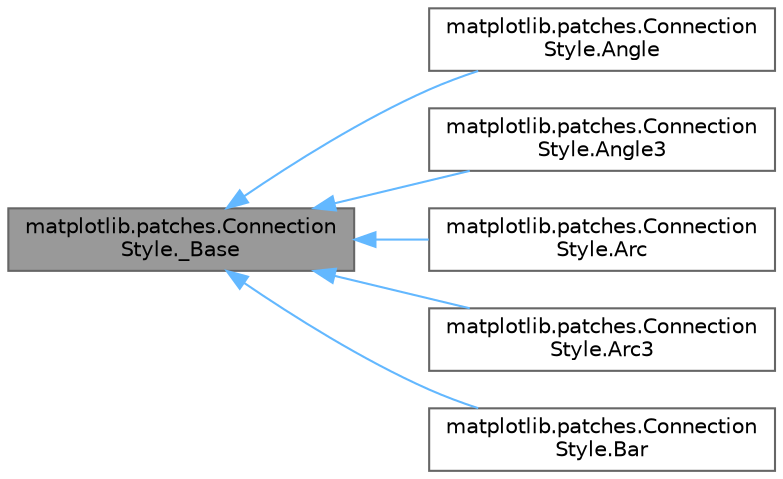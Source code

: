 digraph "matplotlib.patches.ConnectionStyle._Base"
{
 // LATEX_PDF_SIZE
  bgcolor="transparent";
  edge [fontname=Helvetica,fontsize=10,labelfontname=Helvetica,labelfontsize=10];
  node [fontname=Helvetica,fontsize=10,shape=box,height=0.2,width=0.4];
  rankdir="LR";
  Node1 [id="Node000001",label="matplotlib.patches.Connection\lStyle._Base",height=0.2,width=0.4,color="gray40", fillcolor="grey60", style="filled", fontcolor="black",tooltip=" "];
  Node1 -> Node2 [id="edge1_Node000001_Node000002",dir="back",color="steelblue1",style="solid",tooltip=" "];
  Node2 [id="Node000002",label="matplotlib.patches.Connection\lStyle.Angle",height=0.2,width=0.4,color="gray40", fillcolor="white", style="filled",URL="$d3/d7a/classmatplotlib_1_1patches_1_1ConnectionStyle_1_1Angle.html",tooltip=" "];
  Node1 -> Node3 [id="edge2_Node000001_Node000003",dir="back",color="steelblue1",style="solid",tooltip=" "];
  Node3 [id="Node000003",label="matplotlib.patches.Connection\lStyle.Angle3",height=0.2,width=0.4,color="gray40", fillcolor="white", style="filled",URL="$d2/dc6/classmatplotlib_1_1patches_1_1ConnectionStyle_1_1Angle3.html",tooltip=" "];
  Node1 -> Node4 [id="edge3_Node000001_Node000004",dir="back",color="steelblue1",style="solid",tooltip=" "];
  Node4 [id="Node000004",label="matplotlib.patches.Connection\lStyle.Arc",height=0.2,width=0.4,color="gray40", fillcolor="white", style="filled",URL="$d4/d97/classmatplotlib_1_1patches_1_1ConnectionStyle_1_1Arc.html",tooltip=" "];
  Node1 -> Node5 [id="edge4_Node000001_Node000005",dir="back",color="steelblue1",style="solid",tooltip=" "];
  Node5 [id="Node000005",label="matplotlib.patches.Connection\lStyle.Arc3",height=0.2,width=0.4,color="gray40", fillcolor="white", style="filled",URL="$d0/dca/classmatplotlib_1_1patches_1_1ConnectionStyle_1_1Arc3.html",tooltip=" "];
  Node1 -> Node6 [id="edge5_Node000001_Node000006",dir="back",color="steelblue1",style="solid",tooltip=" "];
  Node6 [id="Node000006",label="matplotlib.patches.Connection\lStyle.Bar",height=0.2,width=0.4,color="gray40", fillcolor="white", style="filled",URL="$d8/d79/classmatplotlib_1_1patches_1_1ConnectionStyle_1_1Bar.html",tooltip=" "];
}
